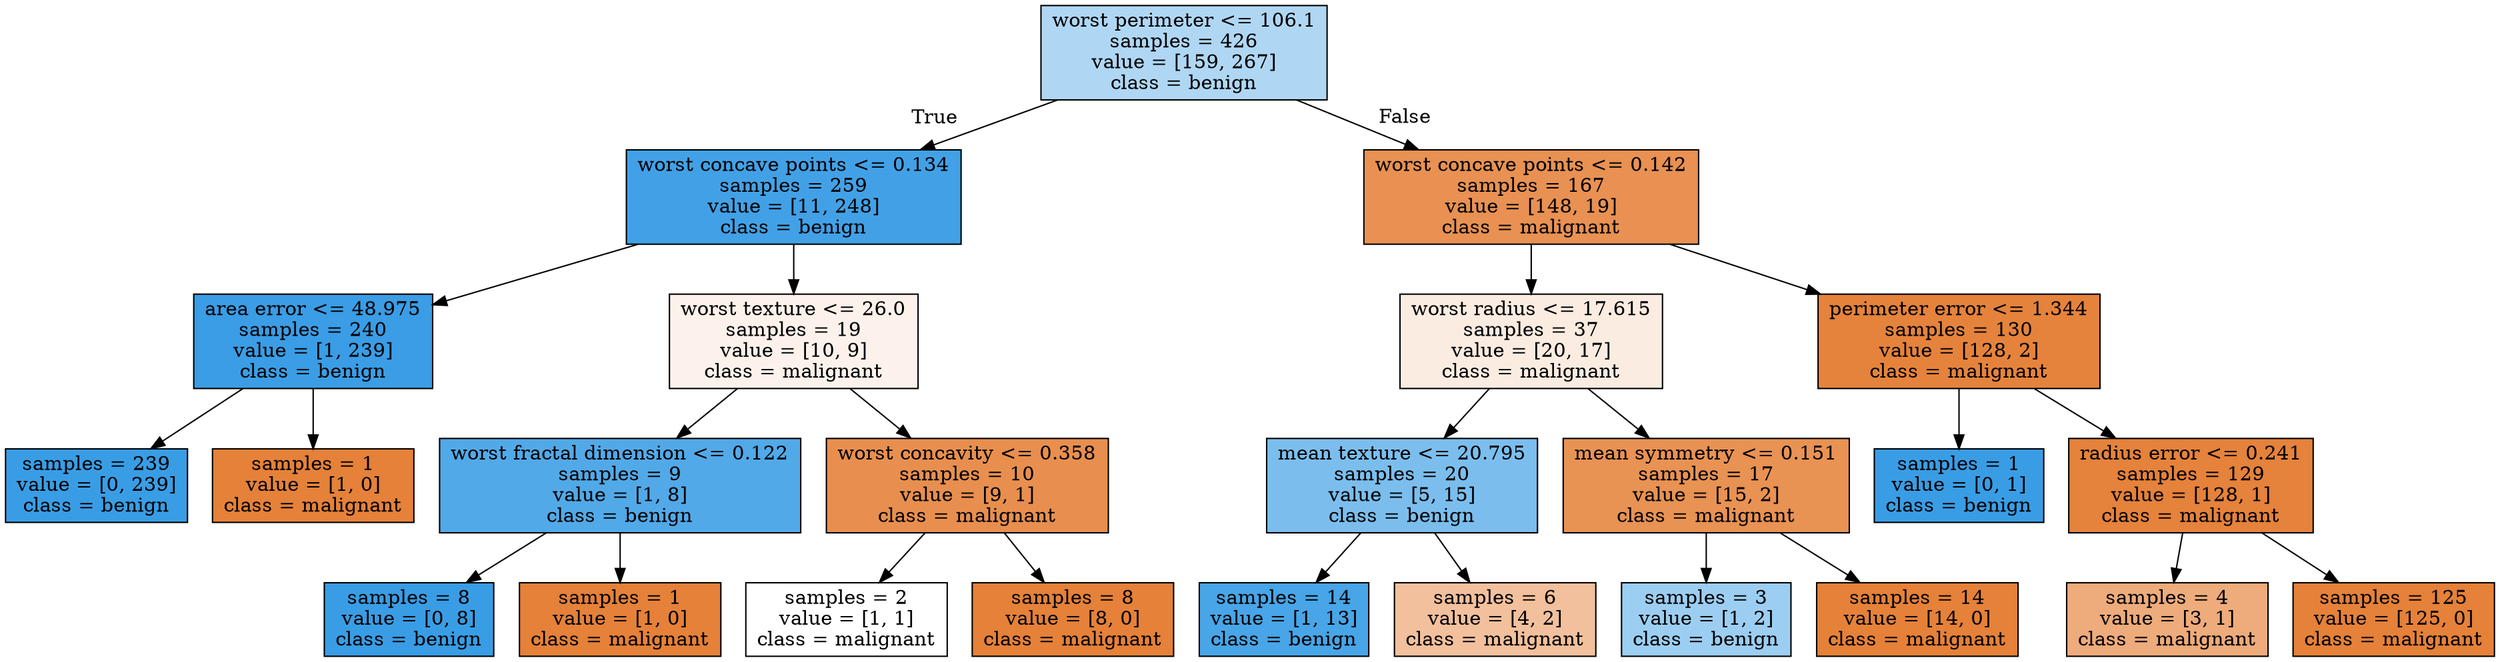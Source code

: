 digraph Tree {
node [shape=box, style="filled", color="black"] ;
0 [label="worst perimeter <= 106.1\nsamples = 426\nvalue = [159, 267]\nclass = benign", fillcolor="#afd7f4"] ;
1 [label="worst concave points <= 0.134\nsamples = 259\nvalue = [11, 248]\nclass = benign", fillcolor="#42a1e6"] ;
0 -> 1 [labeldistance=2.5, labelangle=45, headlabel="True"] ;
2 [label="area error <= 48.975\nsamples = 240\nvalue = [1, 239]\nclass = benign", fillcolor="#3a9de5"] ;
1 -> 2 ;
3 [label="samples = 239\nvalue = [0, 239]\nclass = benign", fillcolor="#399de5"] ;
2 -> 3 ;
4 [label="samples = 1\nvalue = [1, 0]\nclass = malignant", fillcolor="#e58139"] ;
2 -> 4 ;
5 [label="worst texture <= 26.0\nsamples = 19\nvalue = [10, 9]\nclass = malignant", fillcolor="#fcf2eb"] ;
1 -> 5 ;
6 [label="worst fractal dimension <= 0.122\nsamples = 9\nvalue = [1, 8]\nclass = benign", fillcolor="#52a9e8"] ;
5 -> 6 ;
7 [label="samples = 8\nvalue = [0, 8]\nclass = benign", fillcolor="#399de5"] ;
6 -> 7 ;
8 [label="samples = 1\nvalue = [1, 0]\nclass = malignant", fillcolor="#e58139"] ;
6 -> 8 ;
9 [label="worst concavity <= 0.358\nsamples = 10\nvalue = [9, 1]\nclass = malignant", fillcolor="#e88f4f"] ;
5 -> 9 ;
10 [label="samples = 2\nvalue = [1, 1]\nclass = malignant", fillcolor="#ffffff"] ;
9 -> 10 ;
11 [label="samples = 8\nvalue = [8, 0]\nclass = malignant", fillcolor="#e58139"] ;
9 -> 11 ;
12 [label="worst concave points <= 0.142\nsamples = 167\nvalue = [148, 19]\nclass = malignant", fillcolor="#e89152"] ;
0 -> 12 [labeldistance=2.5, labelangle=-45, headlabel="False"] ;
13 [label="worst radius <= 17.615\nsamples = 37\nvalue = [20, 17]\nclass = malignant", fillcolor="#fbece1"] ;
12 -> 13 ;
14 [label="mean texture <= 20.795\nsamples = 20\nvalue = [5, 15]\nclass = benign", fillcolor="#7bbeee"] ;
13 -> 14 ;
15 [label="samples = 14\nvalue = [1, 13]\nclass = benign", fillcolor="#48a5e7"] ;
14 -> 15 ;
16 [label="samples = 6\nvalue = [4, 2]\nclass = malignant", fillcolor="#f2c09c"] ;
14 -> 16 ;
17 [label="mean symmetry <= 0.151\nsamples = 17\nvalue = [15, 2]\nclass = malignant", fillcolor="#e89253"] ;
13 -> 17 ;
18 [label="samples = 3\nvalue = [1, 2]\nclass = benign", fillcolor="#9ccef2"] ;
17 -> 18 ;
19 [label="samples = 14\nvalue = [14, 0]\nclass = malignant", fillcolor="#e58139"] ;
17 -> 19 ;
20 [label="perimeter error <= 1.344\nsamples = 130\nvalue = [128, 2]\nclass = malignant", fillcolor="#e5833c"] ;
12 -> 20 ;
21 [label="samples = 1\nvalue = [0, 1]\nclass = benign", fillcolor="#399de5"] ;
20 -> 21 ;
22 [label="radius error <= 0.241\nsamples = 129\nvalue = [128, 1]\nclass = malignant", fillcolor="#e5823b"] ;
20 -> 22 ;
23 [label="samples = 4\nvalue = [3, 1]\nclass = malignant", fillcolor="#eeab7b"] ;
22 -> 23 ;
24 [label="samples = 125\nvalue = [125, 0]\nclass = malignant", fillcolor="#e58139"] ;
22 -> 24 ;
}